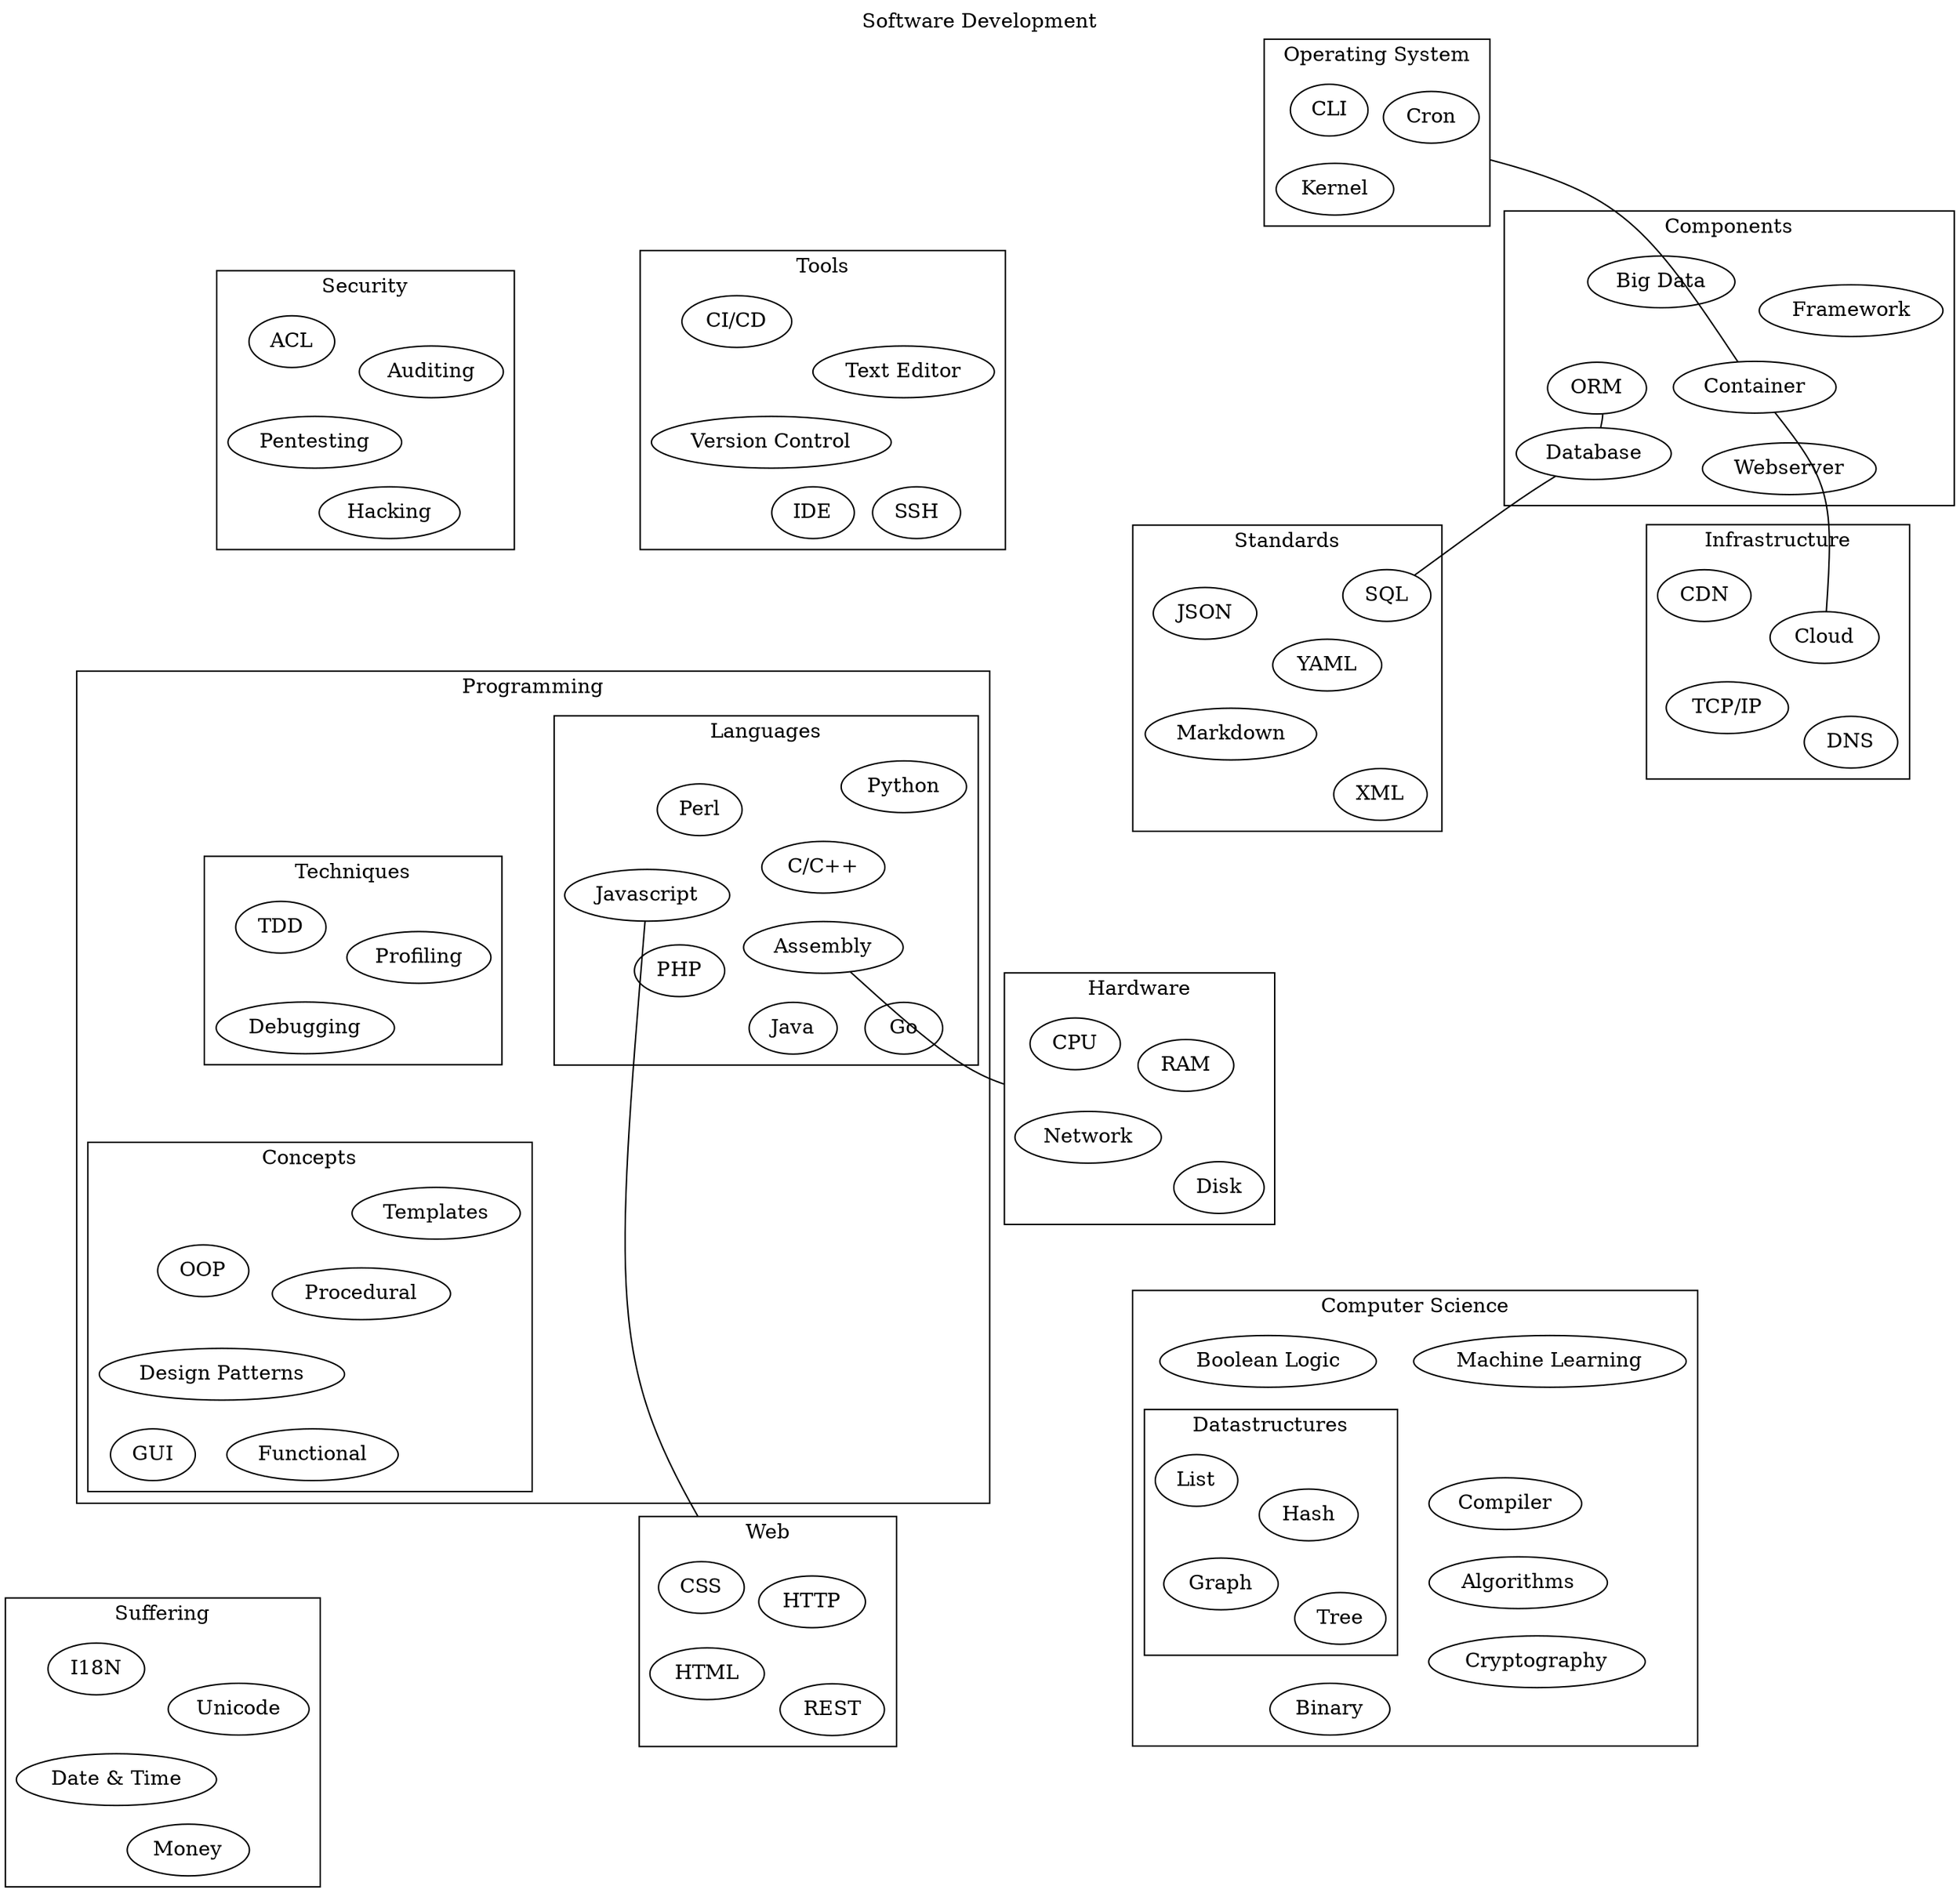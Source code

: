 graph G {
  layout=fdp
  splines="curved"
  
  
  labelloc="t"
  label="Software Development"
  
  subgraph cluster_fmt {
    labelloc="t";
    label="Standards";
    
    XML
    YAML
    JSON
    SQL
    Markdown
  }
  SQL -- Database
  
  
  
  subgraph cluster_sec {
    labelloc="t";
    label="Security";
    
    Hacking
    ACL
    Auditing
    Pentesting
  }
  Hacking
  
  subgraph cluster_suf {
    labelloc="t";
    label="Suffering";
    
    Money
    "Date & Time"
    I18N
    Unicode
  }
  
  
  subgraph cluster_prog {
    labelloc="t";
    label="Programming";
    rank = same;
       subgraph cluster_conc {
           labelloc="t";
           label="Concepts";
           OOP
           Functional
           Procedural
           GUI
           "Design Patterns"
          Templates
       }
       
       subgraph cluster_teq {
          labelloc="t";
          label="Techniques";
          Profiling
          Debugging
          TDD
       }
       
       subgraph cluster_lang {
           labelloc="t";
           label="Languages";
             Assembly
             Go
             Perl
             PHP
             Python
             Java
             "C/C++"
             Javascript
       }
        
  }
  
  subgraph cluster_compsci {
    labelloc="t";
    label="Computer Science";
    "Machine Learning"
    Algorithms
    Cryptography
    Binary
    Compiler
    "Boolean Logic"
    
    subgraph cluster_ds {
       labelloc="t";
       label="Datastructures";
       Hash
       List
       "Graph"
       Tree
    }

  }
  
 subgraph cluster_serv {
     labelloc="t";
     label="Infrastructure";
     Cloud
     DNS
     CDN
     "TCP/IP"
 }
 Cloud -- Container
 

 
 subgraph cluster_tools {
     labelloc="t";
     label="Tools";
     "Text Editor"
     IDE
     SSH
     "Version Control"
     "CI/CD"
 }
 
 subgraph cluster_soft {
     labelloc="t";
     label="Components";
     Database -- ORM
     Webserver
     "Big Data"
     Framework
     Container -- cluster_os
 }
  
  subgraph cluster_hw {
    labelloc="t";
    label="Hardware";
    RAM
    Disk
    Network
    CPU
  }
  cluster_hw -- Assembly
  
  subgraph cluster_os {
    labelloc="t";
    label="Operating System";
    Kernel
    CLI
    Cron
  }
  
  subgraph cluster_web {
    labelloc="t";
    label="Web";
    HTTP
    HTML
    CSS
    REST
  }
  Javascript -- cluster_web


}

